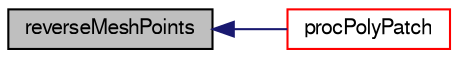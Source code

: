 digraph "reverseMeshPoints"
{
  bgcolor="transparent";
  edge [fontname="FreeSans",fontsize="10",labelfontname="FreeSans",labelfontsize="10"];
  node [fontname="FreeSans",fontsize="10",shape=record];
  rankdir="LR";
  Node228 [label="reverseMeshPoints",height=0.2,width=0.4,color="black", fillcolor="grey75", style="filled", fontcolor="black"];
  Node228 -> Node229 [dir="back",color="midnightblue",fontsize="10",style="solid",fontname="FreeSans"];
  Node229 [label="procPolyPatch",height=0.2,width=0.4,color="red",URL="$a27294.html#a6e1838f97bd9d85c69e85276698418d2",tooltip="Return the underlying processorPolyPatch. "];
}
